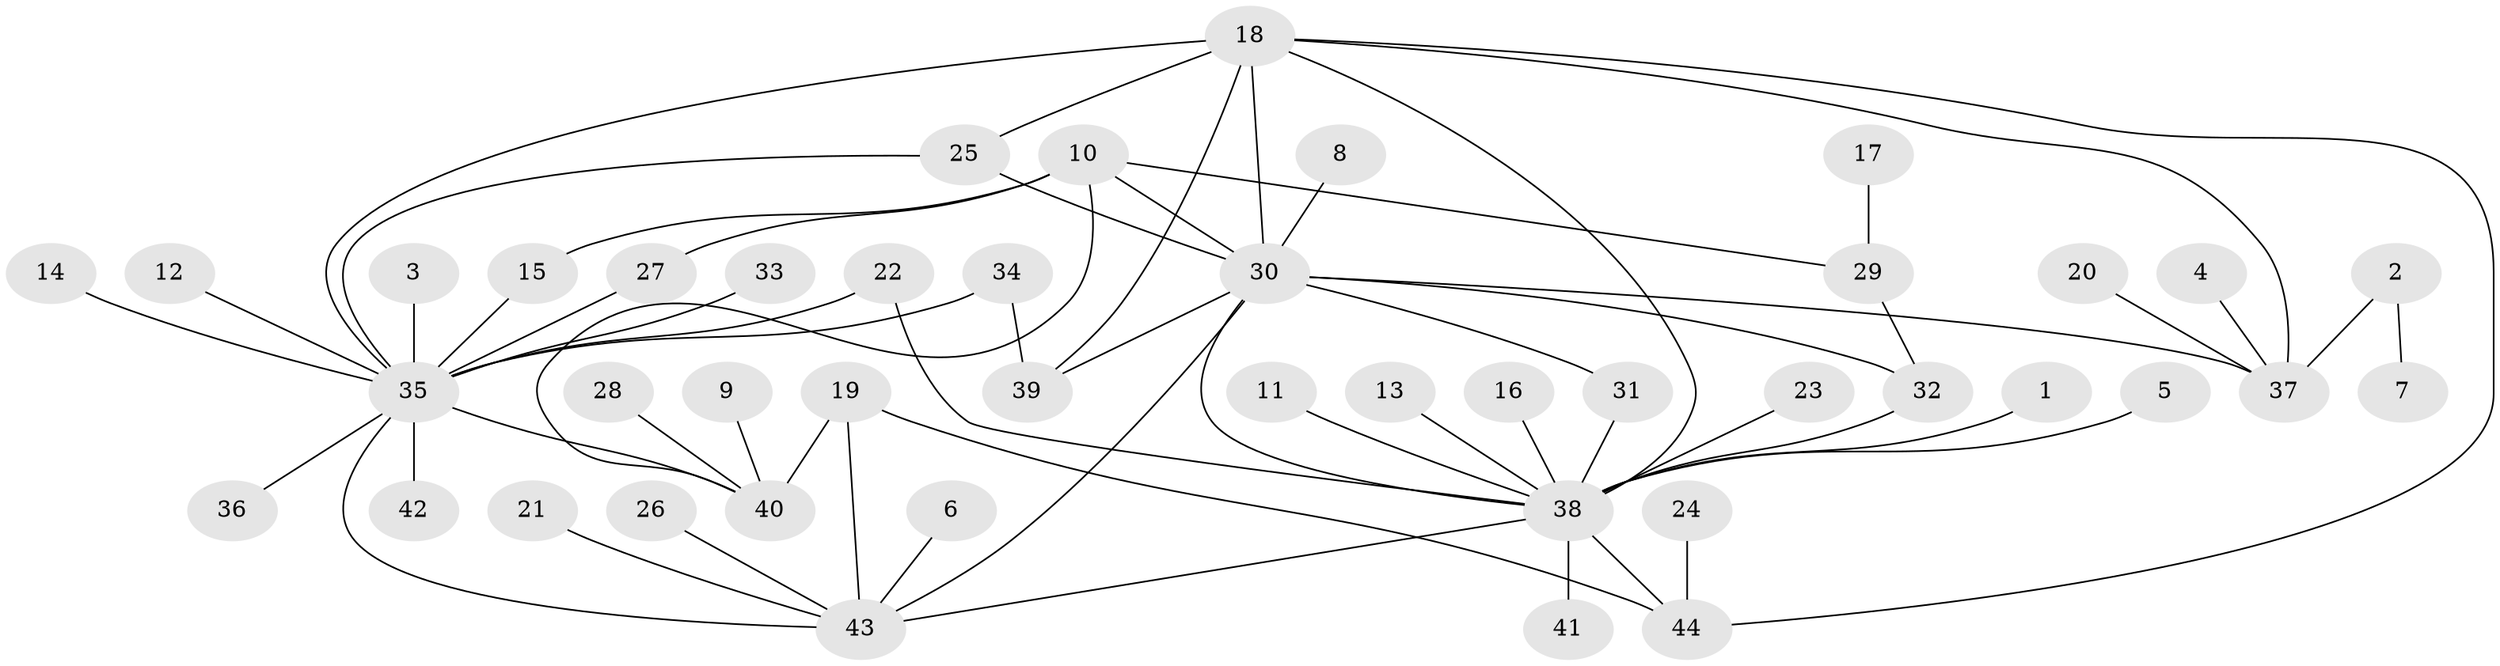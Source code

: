 // original degree distribution, {8: 0.024096385542168676, 6: 0.024096385542168676, 16: 0.024096385542168676, 1: 0.5662650602409639, 14: 0.012048192771084338, 4: 0.04819277108433735, 2: 0.18072289156626506, 3: 0.08433734939759036, 10: 0.012048192771084338, 7: 0.012048192771084338, 5: 0.012048192771084338}
// Generated by graph-tools (version 1.1) at 2025/01/03/09/25 03:01:44]
// undirected, 44 vertices, 61 edges
graph export_dot {
graph [start="1"]
  node [color=gray90,style=filled];
  1;
  2;
  3;
  4;
  5;
  6;
  7;
  8;
  9;
  10;
  11;
  12;
  13;
  14;
  15;
  16;
  17;
  18;
  19;
  20;
  21;
  22;
  23;
  24;
  25;
  26;
  27;
  28;
  29;
  30;
  31;
  32;
  33;
  34;
  35;
  36;
  37;
  38;
  39;
  40;
  41;
  42;
  43;
  44;
  1 -- 38 [weight=1.0];
  2 -- 7 [weight=1.0];
  2 -- 37 [weight=1.0];
  3 -- 35 [weight=1.0];
  4 -- 37 [weight=1.0];
  5 -- 38 [weight=1.0];
  6 -- 43 [weight=1.0];
  8 -- 30 [weight=1.0];
  9 -- 40 [weight=1.0];
  10 -- 15 [weight=1.0];
  10 -- 27 [weight=1.0];
  10 -- 29 [weight=1.0];
  10 -- 30 [weight=1.0];
  10 -- 40 [weight=1.0];
  11 -- 38 [weight=1.0];
  12 -- 35 [weight=1.0];
  13 -- 38 [weight=1.0];
  14 -- 35 [weight=1.0];
  15 -- 35 [weight=1.0];
  16 -- 38 [weight=1.0];
  17 -- 29 [weight=1.0];
  18 -- 25 [weight=1.0];
  18 -- 30 [weight=1.0];
  18 -- 35 [weight=1.0];
  18 -- 37 [weight=1.0];
  18 -- 38 [weight=1.0];
  18 -- 39 [weight=1.0];
  18 -- 44 [weight=1.0];
  19 -- 40 [weight=1.0];
  19 -- 43 [weight=1.0];
  19 -- 44 [weight=1.0];
  20 -- 37 [weight=1.0];
  21 -- 43 [weight=1.0];
  22 -- 35 [weight=1.0];
  22 -- 38 [weight=1.0];
  23 -- 38 [weight=1.0];
  24 -- 44 [weight=1.0];
  25 -- 30 [weight=1.0];
  25 -- 35 [weight=1.0];
  26 -- 43 [weight=1.0];
  27 -- 35 [weight=1.0];
  28 -- 40 [weight=1.0];
  29 -- 32 [weight=1.0];
  30 -- 31 [weight=1.0];
  30 -- 32 [weight=1.0];
  30 -- 37 [weight=1.0];
  30 -- 38 [weight=1.0];
  30 -- 39 [weight=1.0];
  30 -- 43 [weight=1.0];
  31 -- 38 [weight=1.0];
  32 -- 38 [weight=1.0];
  33 -- 35 [weight=1.0];
  34 -- 35 [weight=1.0];
  34 -- 39 [weight=1.0];
  35 -- 36 [weight=1.0];
  35 -- 40 [weight=1.0];
  35 -- 42 [weight=1.0];
  35 -- 43 [weight=1.0];
  38 -- 41 [weight=1.0];
  38 -- 43 [weight=1.0];
  38 -- 44 [weight=1.0];
}
